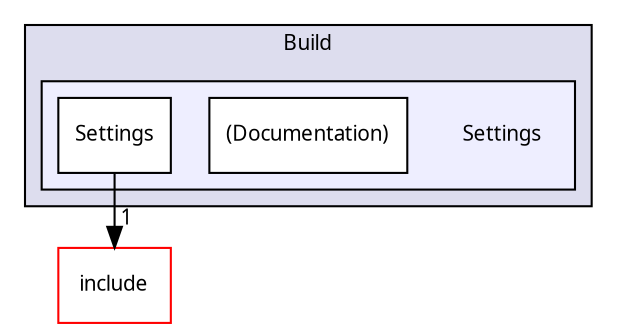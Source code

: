 digraph "Solution/Solution/Alicorn/Build/Settings" {
  compound=true
  node [ fontsize="10", fontname="Verdana"];
  edge [ labelfontsize="10", labelfontname="Verdana"];
  subgraph clusterdir_8474876d6addb29d5cfd67f2cdcf2951 {
    graph [ bgcolor="#ddddee", pencolor="black", label="Build" fontname="Verdana", fontsize="10", URL="dir_8474876d6addb29d5cfd67f2cdcf2951.html"]
  subgraph clusterdir_2b7186baaa691dc998717a5a2e6d3b2c {
    graph [ bgcolor="#eeeeff", pencolor="black", label="" URL="dir_2b7186baaa691dc998717a5a2e6d3b2c.html"];
    dir_2b7186baaa691dc998717a5a2e6d3b2c [shape=plaintext label="Settings"];
    dir_ac633ce32c81c40d861a6cf2c49b1e7d [shape=box label="(Documentation)" color="black" fillcolor="white" style="filled" URL="dir_ac633ce32c81c40d861a6cf2c49b1e7d.html"];
    dir_e39bba4abb7103f2f665a66df175544e [shape=box label="Settings" color="black" fillcolor="white" style="filled" URL="dir_e39bba4abb7103f2f665a66df175544e.html"];
  }
  }
  dir_3e485b6767415191f62ea634d9473613 [shape=box label="include" fillcolor="white" style="filled" color="red" URL="dir_3e485b6767415191f62ea634d9473613.html"];
  dir_e39bba4abb7103f2f665a66df175544e->dir_3e485b6767415191f62ea634d9473613 [headlabel="1", labeldistance=1.5 headhref="dir_000042_000048.html"];
}
